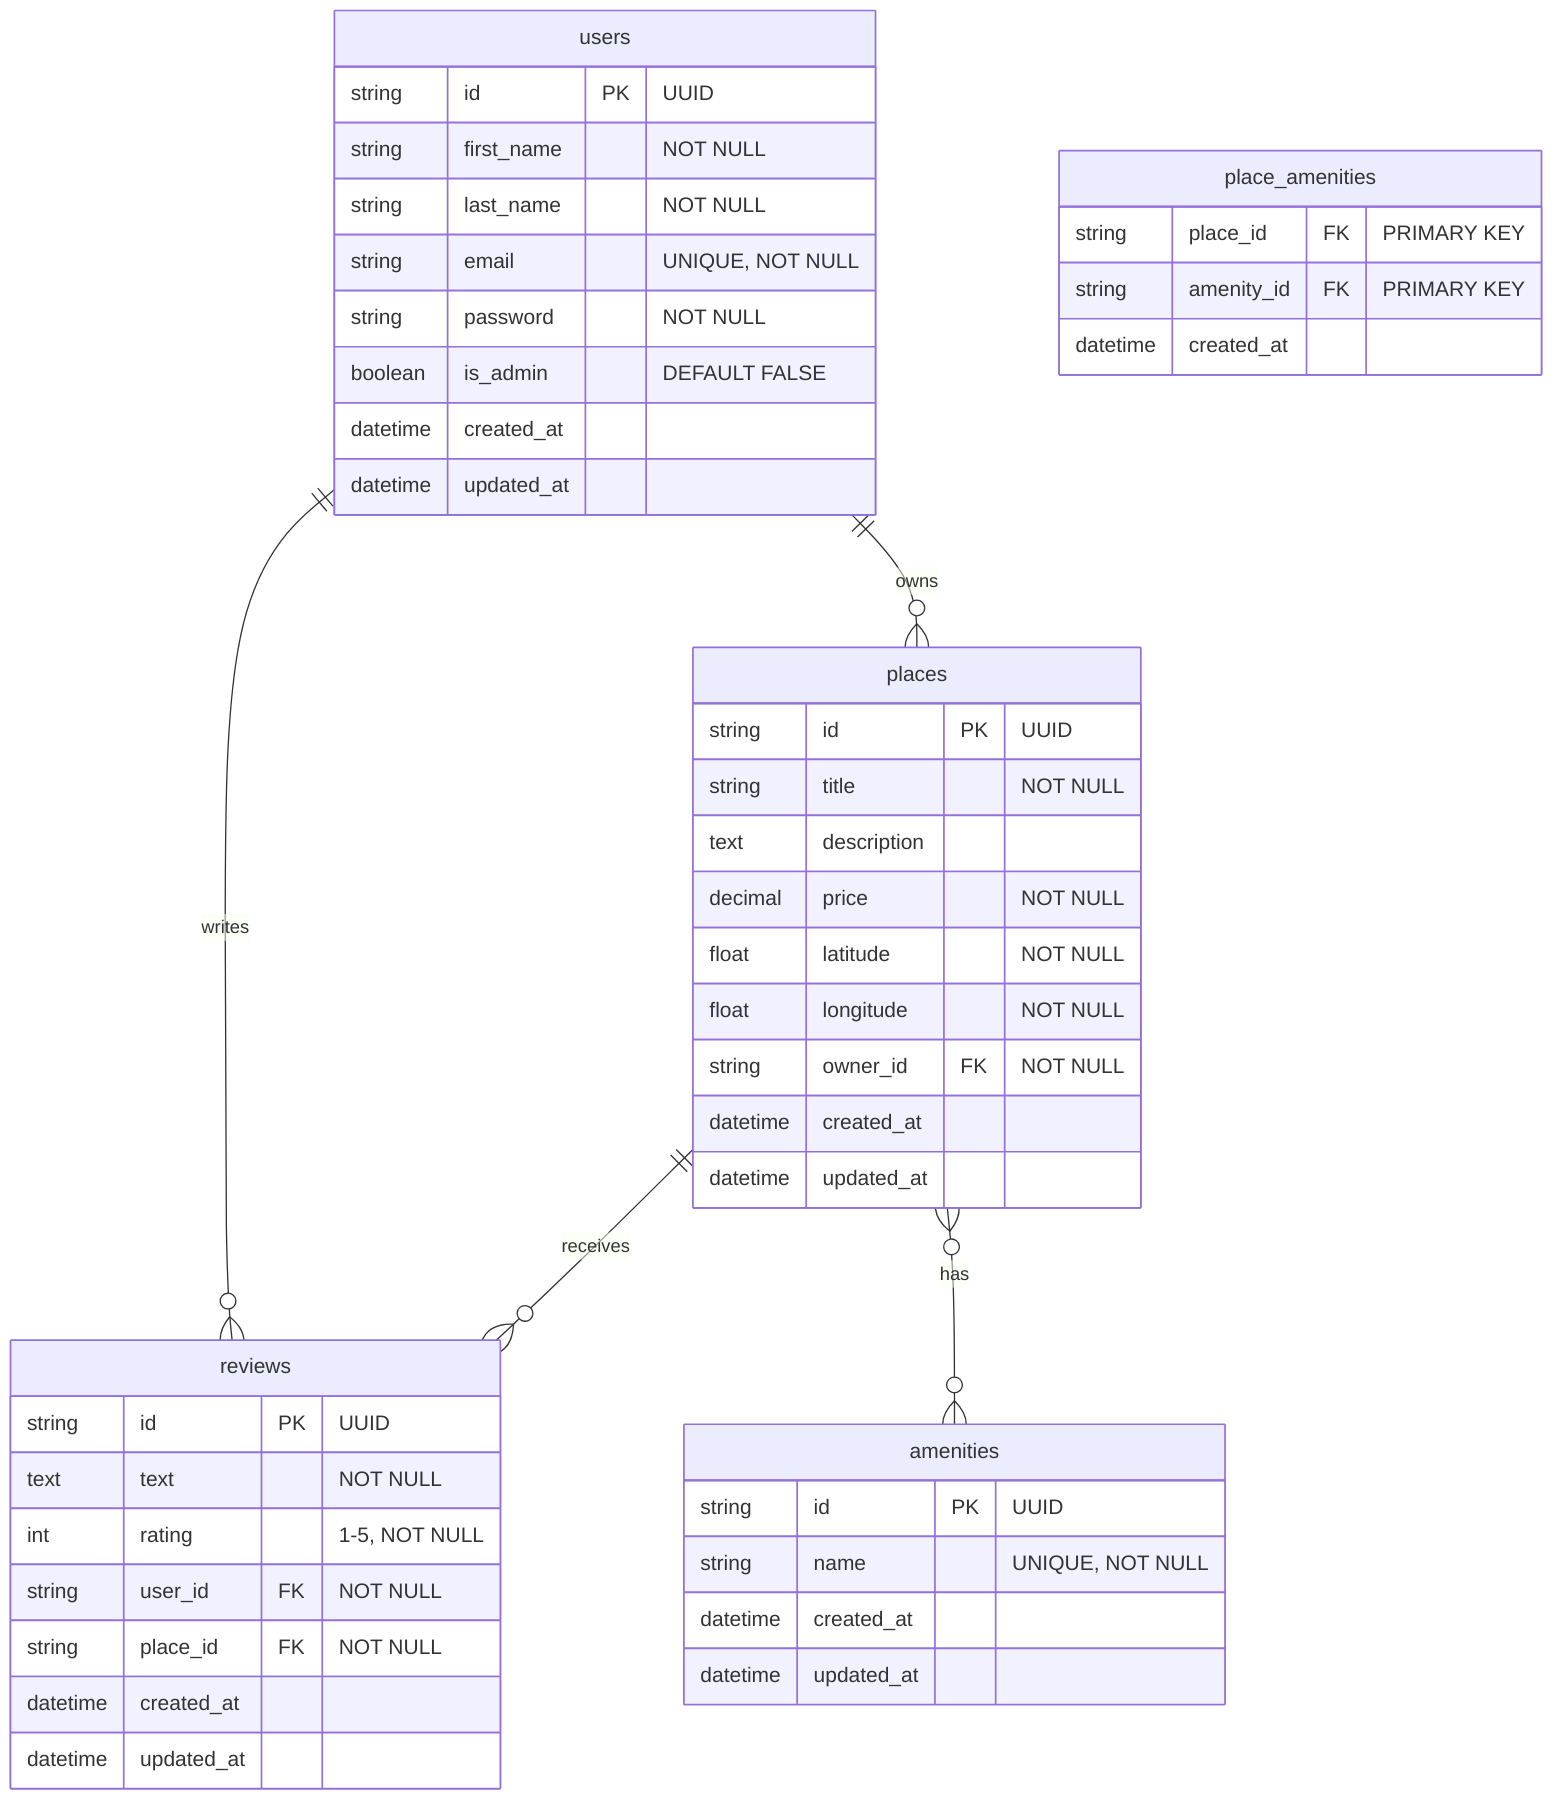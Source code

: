 erDiagram
    users {
        string id PK "UUID"
        string first_name "NOT NULL"
        string last_name "NOT NULL"
        string email "UNIQUE, NOT NULL"
        string password "NOT NULL"
        boolean is_admin "DEFAULT FALSE"
        datetime created_at
        datetime updated_at
    }
    
    places {
        string id PK "UUID"
        string title "NOT NULL"
        text description
        decimal price "NOT NULL"
        float latitude "NOT NULL"
        float longitude "NOT NULL"
        string owner_id FK "NOT NULL"
        datetime created_at
        datetime updated_at
    }
    
    reviews {
        string id PK "UUID"
        text text "NOT NULL"
        int rating "1-5, NOT NULL"
        string user_id FK "NOT NULL"
        string place_id FK "NOT NULL"
        datetime created_at
        datetime updated_at
    }
    
    amenities {
        string id PK "UUID"
        string name "UNIQUE, NOT NULL"
        datetime created_at
        datetime updated_at
    }
    
    place_amenities {
        string place_id FK "PRIMARY KEY"
        string amenity_id FK "PRIMARY KEY"
        datetime created_at
    }
    
    users ||--o{ places : owns
    users ||--o{ reviews : writes
    places ||--o{ reviews : receives
    places }o--o{ amenities : has